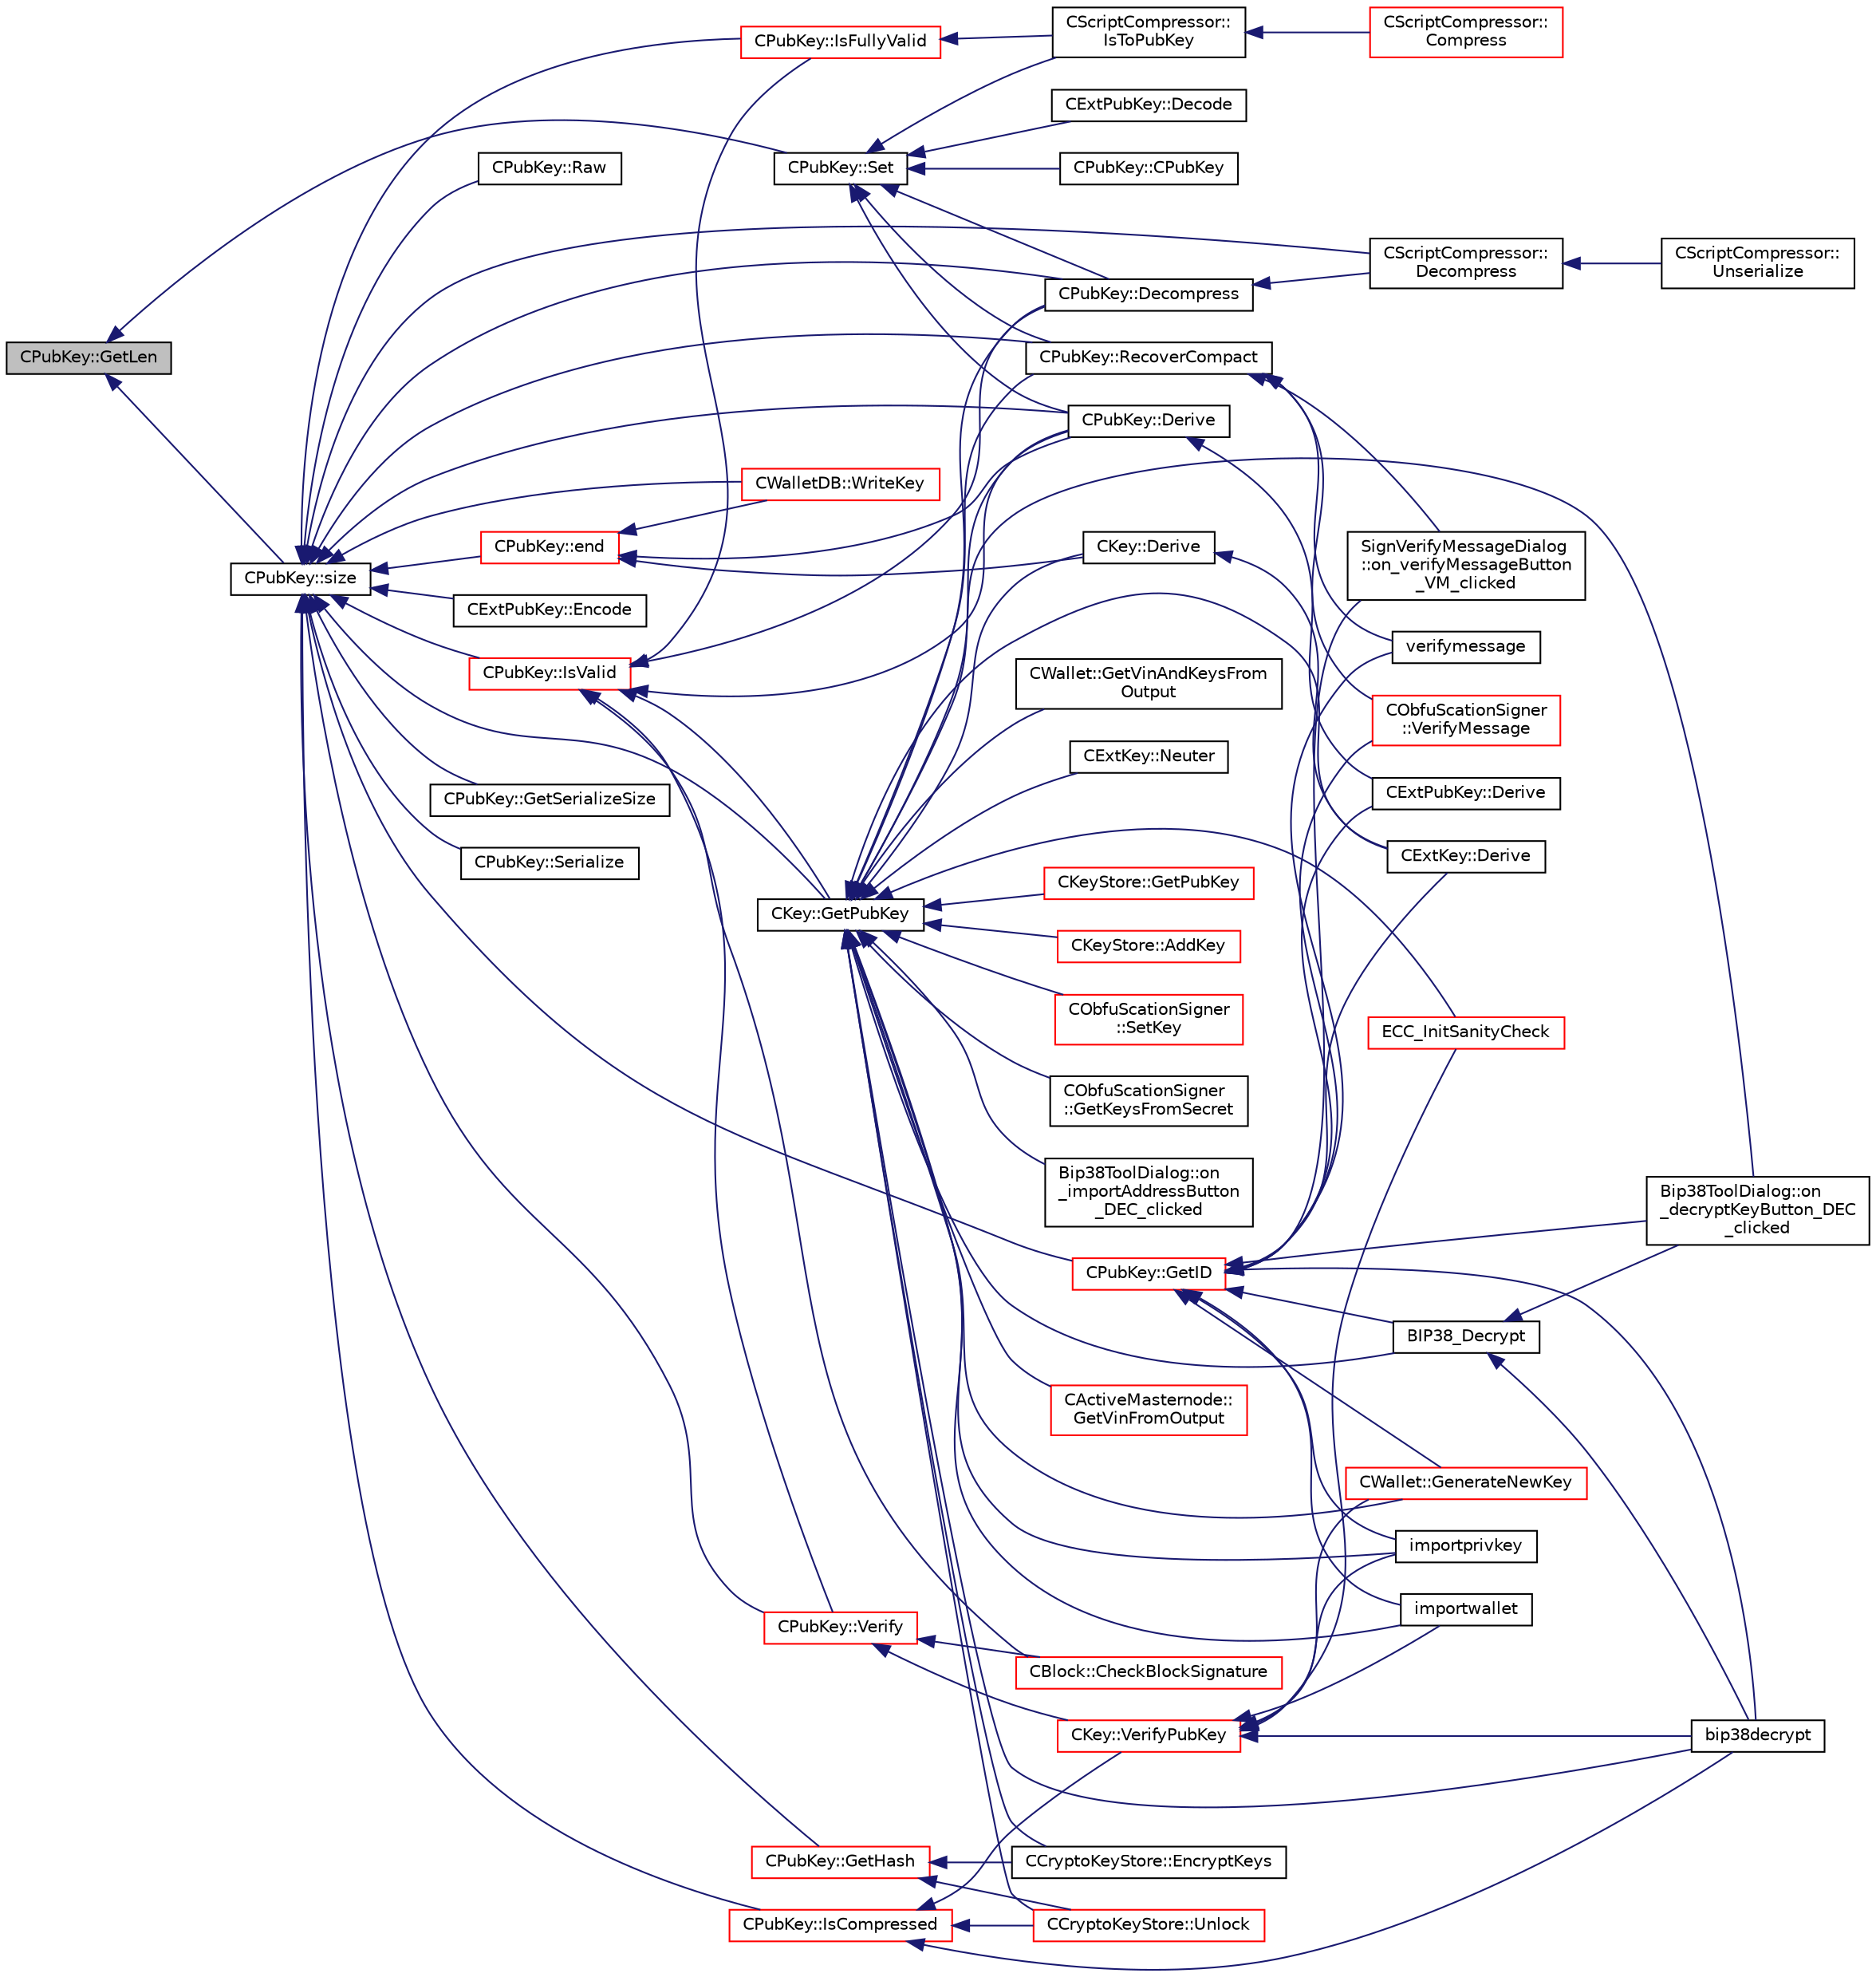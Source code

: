 digraph "CPubKey::GetLen"
{
  edge [fontname="Helvetica",fontsize="10",labelfontname="Helvetica",labelfontsize="10"];
  node [fontname="Helvetica",fontsize="10",shape=record];
  rankdir="LR";
  Node515 [label="CPubKey::GetLen",height=0.2,width=0.4,color="black", fillcolor="grey75", style="filled", fontcolor="black"];
  Node515 -> Node516 [dir="back",color="midnightblue",fontsize="10",style="solid",fontname="Helvetica"];
  Node516 [label="CPubKey::Set",height=0.2,width=0.4,color="black", fillcolor="white", style="filled",URL="$class_c_pub_key.html#af59bc1d3be119c1f8b49d3c1e2c0797b",tooltip="Initialize a public key using begin/end iterators to byte data. "];
  Node516 -> Node517 [dir="back",color="midnightblue",fontsize="10",style="solid",fontname="Helvetica"];
  Node517 [label="CScriptCompressor::\lIsToPubKey",height=0.2,width=0.4,color="black", fillcolor="white", style="filled",URL="$class_c_script_compressor.html#a19a67455a106e2e0528bc97cb60d2391"];
  Node517 -> Node518 [dir="back",color="midnightblue",fontsize="10",style="solid",fontname="Helvetica"];
  Node518 [label="CScriptCompressor::\lCompress",height=0.2,width=0.4,color="red", fillcolor="white", style="filled",URL="$class_c_script_compressor.html#a563ba251e7720841b4d5fc30ebd736e6"];
  Node516 -> Node521 [dir="back",color="midnightblue",fontsize="10",style="solid",fontname="Helvetica"];
  Node521 [label="CPubKey::RecoverCompact",height=0.2,width=0.4,color="black", fillcolor="white", style="filled",URL="$class_c_pub_key.html#a169505e735a02db385486b0affeb565c",tooltip="Recover a public key from a compact signature. "];
  Node521 -> Node522 [dir="back",color="midnightblue",fontsize="10",style="solid",fontname="Helvetica"];
  Node522 [label="CObfuScationSigner\l::VerifyMessage",height=0.2,width=0.4,color="red", fillcolor="white", style="filled",URL="$class_c_obfu_scation_signer.html#aaf770086b8defa6568da76bee8fb5269",tooltip="Verify the message, returns true if succcessful. "];
  Node521 -> Node542 [dir="back",color="midnightblue",fontsize="10",style="solid",fontname="Helvetica"];
  Node542 [label="SignVerifyMessageDialog\l::on_verifyMessageButton\l_VM_clicked",height=0.2,width=0.4,color="black", fillcolor="white", style="filled",URL="$class_sign_verify_message_dialog.html#ae37dec200b27f23c409221511447ae1e"];
  Node521 -> Node543 [dir="back",color="midnightblue",fontsize="10",style="solid",fontname="Helvetica"];
  Node543 [label="verifymessage",height=0.2,width=0.4,color="black", fillcolor="white", style="filled",URL="$rpcmisc_8cpp.html#ad8fce781dfd9dfd4866bba2a4589141a"];
  Node516 -> Node544 [dir="back",color="midnightblue",fontsize="10",style="solid",fontname="Helvetica"];
  Node544 [label="CPubKey::Decompress",height=0.2,width=0.4,color="black", fillcolor="white", style="filled",URL="$class_c_pub_key.html#a572689418fecf47b300a11519bc3da36",tooltip="Turn this public key into an uncompressed public key. "];
  Node544 -> Node545 [dir="back",color="midnightblue",fontsize="10",style="solid",fontname="Helvetica"];
  Node545 [label="CScriptCompressor::\lDecompress",height=0.2,width=0.4,color="black", fillcolor="white", style="filled",URL="$class_c_script_compressor.html#a1feb663ddab3a45218c7cb02f2a25717"];
  Node545 -> Node546 [dir="back",color="midnightblue",fontsize="10",style="solid",fontname="Helvetica"];
  Node546 [label="CScriptCompressor::\lUnserialize",height=0.2,width=0.4,color="black", fillcolor="white", style="filled",URL="$class_c_script_compressor.html#a016fa6e3d2735d95fcf773271da073d5"];
  Node516 -> Node547 [dir="back",color="midnightblue",fontsize="10",style="solid",fontname="Helvetica"];
  Node547 [label="CPubKey::Derive",height=0.2,width=0.4,color="black", fillcolor="white", style="filled",URL="$class_c_pub_key.html#a6e70269c1be731ace2fce8bfba9a0c36",tooltip="Derive BIP32 child pubkey. "];
  Node547 -> Node548 [dir="back",color="midnightblue",fontsize="10",style="solid",fontname="Helvetica"];
  Node548 [label="CExtPubKey::Derive",height=0.2,width=0.4,color="black", fillcolor="white", style="filled",URL="$struct_c_ext_pub_key.html#a2dae8fcc00b9617589dd0b1444f95ec8"];
  Node516 -> Node549 [dir="back",color="midnightblue",fontsize="10",style="solid",fontname="Helvetica"];
  Node549 [label="CExtPubKey::Decode",height=0.2,width=0.4,color="black", fillcolor="white", style="filled",URL="$struct_c_ext_pub_key.html#aa3ca44410ecfa765962d3b97aef61ab5"];
  Node516 -> Node550 [dir="back",color="midnightblue",fontsize="10",style="solid",fontname="Helvetica"];
  Node550 [label="CPubKey::CPubKey",height=0.2,width=0.4,color="black", fillcolor="white", style="filled",URL="$class_c_pub_key.html#a8c7527b40c96bfb8f48b669764301df8",tooltip="Construct a public key using begin/end iterators to byte data. "];
  Node515 -> Node551 [dir="back",color="midnightblue",fontsize="10",style="solid",fontname="Helvetica"];
  Node551 [label="CPubKey::size",height=0.2,width=0.4,color="black", fillcolor="white", style="filled",URL="$class_c_pub_key.html#a6bb28fcf0a5f799c69f5b7269363b309",tooltip="Simple read-only vector-like interface to the pubkey data. "];
  Node551 -> Node545 [dir="back",color="midnightblue",fontsize="10",style="solid",fontname="Helvetica"];
  Node551 -> Node552 [dir="back",color="midnightblue",fontsize="10",style="solid",fontname="Helvetica"];
  Node552 [label="CKey::GetPubKey",height=0.2,width=0.4,color="black", fillcolor="white", style="filled",URL="$class_c_key.html#aa1085c59603a62db6ec776300f250337",tooltip="Compute the public key from a private key. "];
  Node552 -> Node553 [dir="back",color="midnightblue",fontsize="10",style="solid",fontname="Helvetica"];
  Node553 [label="CActiveMasternode::\lGetVinFromOutput",height=0.2,width=0.4,color="red", fillcolor="white", style="filled",URL="$class_c_active_masternode.html#abc2ae1e24001f80ace4bbea2b6453944"];
  Node552 -> Node559 [dir="back",color="midnightblue",fontsize="10",style="solid",fontname="Helvetica"];
  Node559 [label="BIP38_Decrypt",height=0.2,width=0.4,color="black", fillcolor="white", style="filled",URL="$bip38_8h.html#a3a8abd78d8750c4c7622d7acd3815743"];
  Node559 -> Node560 [dir="back",color="midnightblue",fontsize="10",style="solid",fontname="Helvetica"];
  Node560 [label="Bip38ToolDialog::on\l_decryptKeyButton_DEC\l_clicked",height=0.2,width=0.4,color="black", fillcolor="white", style="filled",URL="$class_bip38_tool_dialog.html#a7675f3df0cc4dc22a100052a5b099191"];
  Node559 -> Node561 [dir="back",color="midnightblue",fontsize="10",style="solid",fontname="Helvetica"];
  Node561 [label="bip38decrypt",height=0.2,width=0.4,color="black", fillcolor="white", style="filled",URL="$rpcdump_8cpp.html#a64a0e2e87f6d741efd662ac94080159d"];
  Node552 -> Node562 [dir="back",color="midnightblue",fontsize="10",style="solid",fontname="Helvetica"];
  Node562 [label="CCryptoKeyStore::Unlock",height=0.2,width=0.4,color="red", fillcolor="white", style="filled",URL="$class_c_crypto_key_store.html#a81bd70e18aa75f566526620a74f9cd88"];
  Node552 -> Node593 [dir="back",color="midnightblue",fontsize="10",style="solid",fontname="Helvetica"];
  Node593 [label="CCryptoKeyStore::EncryptKeys",height=0.2,width=0.4,color="black", fillcolor="white", style="filled",URL="$class_c_crypto_key_store.html#a8c0f6b63fb04193df16243c4459b7c61",tooltip="will encrypt previously unencrypted keys "];
  Node552 -> Node594 [dir="back",color="midnightblue",fontsize="10",style="solid",fontname="Helvetica"];
  Node594 [label="CKey::Derive",height=0.2,width=0.4,color="black", fillcolor="white", style="filled",URL="$class_c_key.html#a5166e6f49c17c3ad47ac0fa89305307b",tooltip="Derive BIP32 child key. "];
  Node594 -> Node595 [dir="back",color="midnightblue",fontsize="10",style="solid",fontname="Helvetica"];
  Node595 [label="CExtKey::Derive",height=0.2,width=0.4,color="black", fillcolor="white", style="filled",URL="$struct_c_ext_key.html#a589df63664c6d12bfe071b747a245b1d"];
  Node552 -> Node595 [dir="back",color="midnightblue",fontsize="10",style="solid",fontname="Helvetica"];
  Node552 -> Node596 [dir="back",color="midnightblue",fontsize="10",style="solid",fontname="Helvetica"];
  Node596 [label="CExtKey::Neuter",height=0.2,width=0.4,color="black", fillcolor="white", style="filled",URL="$struct_c_ext_key.html#a4ea6bbc6c9bda4f8d77cade114155569"];
  Node552 -> Node597 [dir="back",color="midnightblue",fontsize="10",style="solid",fontname="Helvetica"];
  Node597 [label="ECC_InitSanityCheck",height=0.2,width=0.4,color="red", fillcolor="white", style="filled",URL="$key_8h.html#a55cc40f04bf887c1000667caccb0684a",tooltip="Check that required EC support is available at runtime. "];
  Node552 -> Node599 [dir="back",color="midnightblue",fontsize="10",style="solid",fontname="Helvetica"];
  Node599 [label="CKeyStore::GetPubKey",height=0.2,width=0.4,color="red", fillcolor="white", style="filled",URL="$class_c_key_store.html#ab83687ea4c9df138b21f6ec3e9809f42"];
  Node552 -> Node655 [dir="back",color="midnightblue",fontsize="10",style="solid",fontname="Helvetica"];
  Node655 [label="CKeyStore::AddKey",height=0.2,width=0.4,color="red", fillcolor="white", style="filled",URL="$class_c_key_store.html#a0b4ca43724cfcc6e2ea70c0baa192750"];
  Node552 -> Node656 [dir="back",color="midnightblue",fontsize="10",style="solid",fontname="Helvetica"];
  Node656 [label="CObfuScationSigner\l::SetKey",height=0.2,width=0.4,color="red", fillcolor="white", style="filled",URL="$class_c_obfu_scation_signer.html#a4a12e41611db1b711d59ac4c3323dd36",tooltip="Set the private/public key values, returns true if successful. "];
  Node552 -> Node661 [dir="back",color="midnightblue",fontsize="10",style="solid",fontname="Helvetica"];
  Node661 [label="CObfuScationSigner\l::GetKeysFromSecret",height=0.2,width=0.4,color="black", fillcolor="white", style="filled",URL="$class_c_obfu_scation_signer.html#a1e649a4b0bbeb5921ce2c37a240a98ae",tooltip="Set the private/public key values, returns true if successful. "];
  Node552 -> Node521 [dir="back",color="midnightblue",fontsize="10",style="solid",fontname="Helvetica"];
  Node552 -> Node544 [dir="back",color="midnightblue",fontsize="10",style="solid",fontname="Helvetica"];
  Node552 -> Node547 [dir="back",color="midnightblue",fontsize="10",style="solid",fontname="Helvetica"];
  Node552 -> Node560 [dir="back",color="midnightblue",fontsize="10",style="solid",fontname="Helvetica"];
  Node552 -> Node572 [dir="back",color="midnightblue",fontsize="10",style="solid",fontname="Helvetica"];
  Node572 [label="Bip38ToolDialog::on\l_importAddressButton\l_DEC_clicked",height=0.2,width=0.4,color="black", fillcolor="white", style="filled",URL="$class_bip38_tool_dialog.html#a20a1363ad4ff8e241583b3ceb19379e6"];
  Node552 -> Node662 [dir="back",color="midnightblue",fontsize="10",style="solid",fontname="Helvetica"];
  Node662 [label="importprivkey",height=0.2,width=0.4,color="black", fillcolor="white", style="filled",URL="$rpcdump_8cpp.html#a3a6fdb974fce01220a895393d444e981"];
  Node552 -> Node663 [dir="back",color="midnightblue",fontsize="10",style="solid",fontname="Helvetica"];
  Node663 [label="importwallet",height=0.2,width=0.4,color="black", fillcolor="white", style="filled",URL="$rpcdump_8cpp.html#a2566d5c9dd1938b74e70398cdb3ac5c1"];
  Node552 -> Node561 [dir="back",color="midnightblue",fontsize="10",style="solid",fontname="Helvetica"];
  Node552 -> Node664 [dir="back",color="midnightblue",fontsize="10",style="solid",fontname="Helvetica"];
  Node664 [label="CWallet::GenerateNewKey",height=0.2,width=0.4,color="red", fillcolor="white", style="filled",URL="$group__map_wallet.html#ga061fe7f54f80ec40f856b3e6365c2f4a"];
  Node552 -> Node681 [dir="back",color="midnightblue",fontsize="10",style="solid",fontname="Helvetica"];
  Node681 [label="CWallet::GetVinAndKeysFrom\lOutput",height=0.2,width=0.4,color="black", fillcolor="white", style="filled",URL="$group__map_wallet.html#ga7621515b3195b8c8fb130c509725c9f2",tooltip="Extract txin information and keys from output. "];
  Node551 -> Node682 [dir="back",color="midnightblue",fontsize="10",style="solid",fontname="Helvetica"];
  Node682 [label="CPubKey::Verify",height=0.2,width=0.4,color="red", fillcolor="white", style="filled",URL="$class_c_pub_key.html#a5b3fef213b227394ca9d0a1e3baa957e",tooltip="Verify a DER signature (~72 bytes). "];
  Node682 -> Node683 [dir="back",color="midnightblue",fontsize="10",style="solid",fontname="Helvetica"];
  Node683 [label="CKey::VerifyPubKey",height=0.2,width=0.4,color="red", fillcolor="white", style="filled",URL="$class_c_key.html#ac53425b8d0f89067bce781c485101b20",tooltip="Verify thoroughly whether a private key and a public key match. "];
  Node683 -> Node597 [dir="back",color="midnightblue",fontsize="10",style="solid",fontname="Helvetica"];
  Node683 -> Node662 [dir="back",color="midnightblue",fontsize="10",style="solid",fontname="Helvetica"];
  Node683 -> Node663 [dir="back",color="midnightblue",fontsize="10",style="solid",fontname="Helvetica"];
  Node683 -> Node561 [dir="back",color="midnightblue",fontsize="10",style="solid",fontname="Helvetica"];
  Node683 -> Node664 [dir="back",color="midnightblue",fontsize="10",style="solid",fontname="Helvetica"];
  Node682 -> Node648 [dir="back",color="midnightblue",fontsize="10",style="solid",fontname="Helvetica"];
  Node648 [label="CBlock::CheckBlockSignature",height=0.2,width=0.4,color="red", fillcolor="white", style="filled",URL="$class_c_block.html#a2ff0deeda85c23cde1a78365d6fc6c2c"];
  Node551 -> Node521 [dir="back",color="midnightblue",fontsize="10",style="solid",fontname="Helvetica"];
  Node551 -> Node687 [dir="back",color="midnightblue",fontsize="10",style="solid",fontname="Helvetica"];
  Node687 [label="CPubKey::IsFullyValid",height=0.2,width=0.4,color="red", fillcolor="white", style="filled",URL="$class_c_pub_key.html#a69d8d49962240a5696410229dd83c93e",tooltip="fully validate whether this is a valid public key (more expensive than IsValid()) ..."];
  Node687 -> Node517 [dir="back",color="midnightblue",fontsize="10",style="solid",fontname="Helvetica"];
  Node551 -> Node544 [dir="back",color="midnightblue",fontsize="10",style="solid",fontname="Helvetica"];
  Node551 -> Node547 [dir="back",color="midnightblue",fontsize="10",style="solid",fontname="Helvetica"];
  Node551 -> Node688 [dir="back",color="midnightblue",fontsize="10",style="solid",fontname="Helvetica"];
  Node688 [label="CExtPubKey::Encode",height=0.2,width=0.4,color="black", fillcolor="white", style="filled",URL="$struct_c_ext_pub_key.html#a3a2ca2ede05e4b709e0a9a1bcee4de1e"];
  Node551 -> Node689 [dir="back",color="midnightblue",fontsize="10",style="solid",fontname="Helvetica"];
  Node689 [label="CPubKey::end",height=0.2,width=0.4,color="red", fillcolor="white", style="filled",URL="$class_c_pub_key.html#a1d6fb1ec2b45fb229f549215d6a23dbc"];
  Node689 -> Node594 [dir="back",color="midnightblue",fontsize="10",style="solid",fontname="Helvetica"];
  Node689 -> Node547 [dir="back",color="midnightblue",fontsize="10",style="solid",fontname="Helvetica"];
  Node689 -> Node691 [dir="back",color="midnightblue",fontsize="10",style="solid",fontname="Helvetica"];
  Node691 [label="CWalletDB::WriteKey",height=0.2,width=0.4,color="red", fillcolor="white", style="filled",URL="$class_c_wallet_d_b.html#a7ebef5e0c7f604aa2159ba96d527e3a2"];
  Node551 -> Node693 [dir="back",color="midnightblue",fontsize="10",style="solid",fontname="Helvetica"];
  Node693 [label="CPubKey::GetSerializeSize",height=0.2,width=0.4,color="black", fillcolor="white", style="filled",URL="$class_c_pub_key.html#aeb5fed8b8e3dea754e485147c1a1a8ed",tooltip="Implement serialization, as if this was a byte vector. "];
  Node551 -> Node694 [dir="back",color="midnightblue",fontsize="10",style="solid",fontname="Helvetica"];
  Node694 [label="CPubKey::Serialize",height=0.2,width=0.4,color="black", fillcolor="white", style="filled",URL="$class_c_pub_key.html#a6003c13fc0a48bae69c2a7ddb1fecc21"];
  Node551 -> Node695 [dir="back",color="midnightblue",fontsize="10",style="solid",fontname="Helvetica"];
  Node695 [label="CPubKey::GetID",height=0.2,width=0.4,color="red", fillcolor="white", style="filled",URL="$class_c_pub_key.html#a2675f7e6f72eff68e7a5227289feb021",tooltip="Get the KeyID of this public key (hash of its serialization) "];
  Node695 -> Node559 [dir="back",color="midnightblue",fontsize="10",style="solid",fontname="Helvetica"];
  Node695 -> Node595 [dir="back",color="midnightblue",fontsize="10",style="solid",fontname="Helvetica"];
  Node695 -> Node522 [dir="back",color="midnightblue",fontsize="10",style="solid",fontname="Helvetica"];
  Node695 -> Node548 [dir="back",color="midnightblue",fontsize="10",style="solid",fontname="Helvetica"];
  Node695 -> Node560 [dir="back",color="midnightblue",fontsize="10",style="solid",fontname="Helvetica"];
  Node695 -> Node542 [dir="back",color="midnightblue",fontsize="10",style="solid",fontname="Helvetica"];
  Node695 -> Node662 [dir="back",color="midnightblue",fontsize="10",style="solid",fontname="Helvetica"];
  Node695 -> Node663 [dir="back",color="midnightblue",fontsize="10",style="solid",fontname="Helvetica"];
  Node695 -> Node561 [dir="back",color="midnightblue",fontsize="10",style="solid",fontname="Helvetica"];
  Node695 -> Node543 [dir="back",color="midnightblue",fontsize="10",style="solid",fontname="Helvetica"];
  Node695 -> Node664 [dir="back",color="midnightblue",fontsize="10",style="solid",fontname="Helvetica"];
  Node551 -> Node792 [dir="back",color="midnightblue",fontsize="10",style="solid",fontname="Helvetica"];
  Node792 [label="CPubKey::GetHash",height=0.2,width=0.4,color="red", fillcolor="white", style="filled",URL="$class_c_pub_key.html#ab1aaa3f6085a3e9bc034d3e1269d870d",tooltip="Get the 256-bit hash of this public key. "];
  Node792 -> Node562 [dir="back",color="midnightblue",fontsize="10",style="solid",fontname="Helvetica"];
  Node792 -> Node593 [dir="back",color="midnightblue",fontsize="10",style="solid",fontname="Helvetica"];
  Node551 -> Node797 [dir="back",color="midnightblue",fontsize="10",style="solid",fontname="Helvetica"];
  Node797 [label="CPubKey::IsValid",height=0.2,width=0.4,color="red", fillcolor="white", style="filled",URL="$class_c_pub_key.html#a4fa94293cf8577fd039b9a133f6c7f30"];
  Node797 -> Node552 [dir="back",color="midnightblue",fontsize="10",style="solid",fontname="Helvetica"];
  Node797 -> Node648 [dir="back",color="midnightblue",fontsize="10",style="solid",fontname="Helvetica"];
  Node797 -> Node682 [dir="back",color="midnightblue",fontsize="10",style="solid",fontname="Helvetica"];
  Node797 -> Node687 [dir="back",color="midnightblue",fontsize="10",style="solid",fontname="Helvetica"];
  Node797 -> Node544 [dir="back",color="midnightblue",fontsize="10",style="solid",fontname="Helvetica"];
  Node797 -> Node547 [dir="back",color="midnightblue",fontsize="10",style="solid",fontname="Helvetica"];
  Node551 -> Node800 [dir="back",color="midnightblue",fontsize="10",style="solid",fontname="Helvetica"];
  Node800 [label="CPubKey::IsCompressed",height=0.2,width=0.4,color="red", fillcolor="white", style="filled",URL="$class_c_pub_key.html#a25f8b70340ad20ddab0f80ec4cee9396",tooltip="Check whether this is a compressed public key. "];
  Node800 -> Node562 [dir="back",color="midnightblue",fontsize="10",style="solid",fontname="Helvetica"];
  Node800 -> Node683 [dir="back",color="midnightblue",fontsize="10",style="solid",fontname="Helvetica"];
  Node800 -> Node561 [dir="back",color="midnightblue",fontsize="10",style="solid",fontname="Helvetica"];
  Node551 -> Node801 [dir="back",color="midnightblue",fontsize="10",style="solid",fontname="Helvetica"];
  Node801 [label="CPubKey::Raw",height=0.2,width=0.4,color="black", fillcolor="white", style="filled",URL="$class_c_pub_key.html#a0901f7361c4e539dd6d35c79d0db3f89"];
  Node551 -> Node691 [dir="back",color="midnightblue",fontsize="10",style="solid",fontname="Helvetica"];
}
